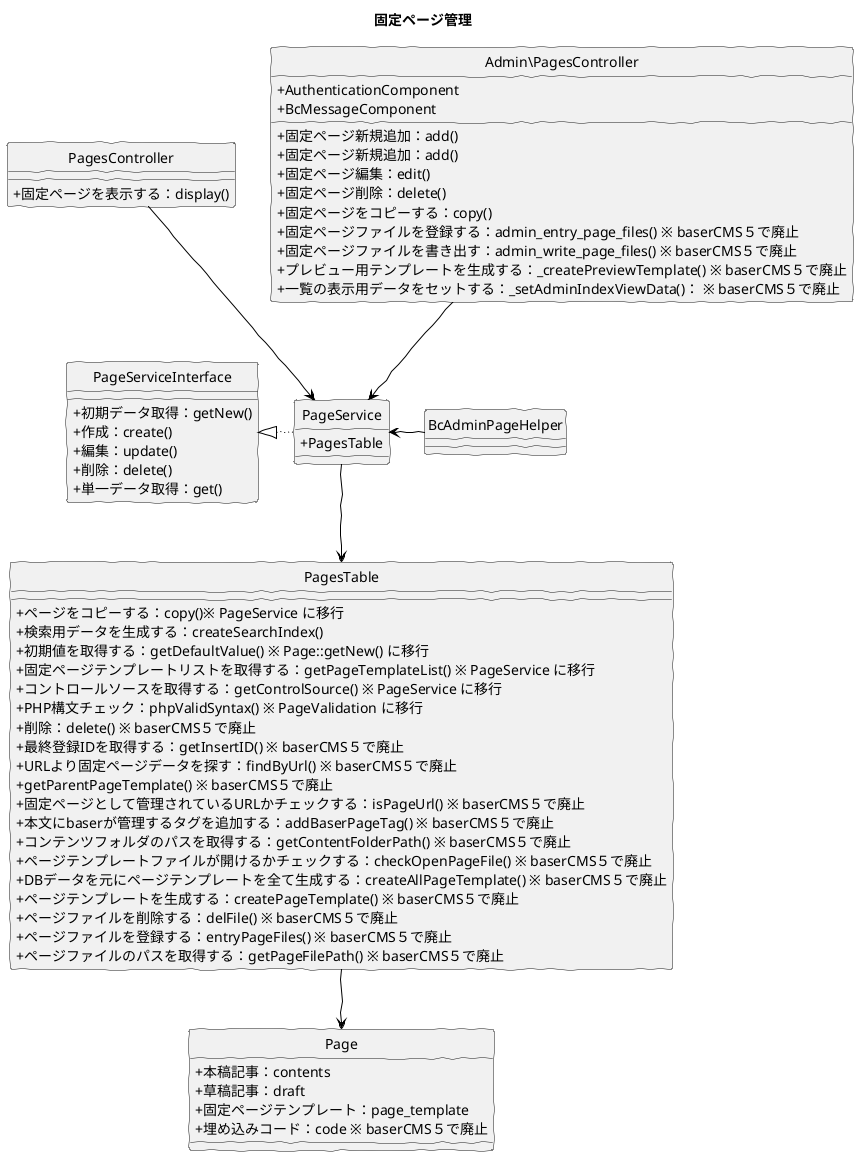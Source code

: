 @startuml
skinparam handwritten true
hide circle
skinparam classAttributeIconSize 0

title 固定ページ管理

class PagesController {
  + 固定ページを表示する：display()
}

class Admin\PagesController {
  + AuthenticationComponent
  + BcMessageComponent
  + 固定ページ新規追加：add() 
  + 固定ページ新規追加：add()
  + 固定ページ編集：edit()
  + 固定ページ削除：delete()
  + 固定ページをコピーする：copy()
  + 固定ページファイルを登録する：admin_entry_page_files() ※ baserCMS５で廃止
  + 固定ページファイルを書き出す：admin_write_page_files() ※ baserCMS５で廃止
  + プレビュー用テンプレートを生成する：_createPreviewTemplate() ※ baserCMS５で廃止
  + 一覧の表示用データをセットする：_setAdminIndexViewData()： ※ baserCMS５で廃止
}

class BcAdminPageHelper {
}

class PageService {
  + PagesTable
}

class PageServiceInterface {
  + 初期データ取得：getNew()
  + 作成：create()
  + 編集：update()
  + 削除：delete()
  + 単一データ取得：get()
}

class PagesTable {
	+ ページをコピーする：copy()※ PageService に移行
	+ 検索用データを生成する：createSearchIndex()
	+ 初期値を取得する：getDefaultValue() ※ Page::getNew() に移行
	+ 固定ページテンプレートリストを取得する：getPageTemplateList() ※ PageService に移行
	+ コントロールソースを取得する：getControlSource() ※ PageService に移行
	+ PHP構文チェック：phpValidSyntax() ※ PageValidation に移行
	+ 削除：delete() ※ baserCMS５で廃止
	+ 最終登録IDを取得する：getInsertID() ※ baserCMS５で廃止
	+ URLより固定ページデータを探す：findByUrl() ※ baserCMS５で廃止
	+ getParentPageTemplate() ※ baserCMS５で廃止
	+ 固定ページとして管理されているURLかチェックする：isPageUrl() ※ baserCMS５で廃止
	+ 本文にbaserが管理するタグを追加する：addBaserPageTag() ※ baserCMS５で廃止
	+ コンテンツフォルダのパスを取得する：getContentFolderPath() ※ baserCMS５で廃止
	+ ページテンプレートファイルが開けるかチェックする：checkOpenPageFile() ※ baserCMS５で廃止
	+ DBデータを元にページテンプレートを全て生成する：createAllPageTemplate() ※ baserCMS５で廃止
	+ ページテンプレートを生成する：createPageTemplate() ※ baserCMS５で廃止
	+ ページファイルを削除する：delFile() ※ baserCMS５で廃止
	+ ページファイルを登録する：entryPageFiles() ※ baserCMS５で廃止
	+ ページファイルのパスを取得する：getPageFilePath() ※ baserCMS５で廃止
}

class Page {
   + 本稿記事：contents
   + 草稿記事：draft
   + 固定ページテンプレート：page_template
   + 埋め込みコード：code ※ baserCMS５で廃止
}

Admin\PagesController -down[#Black]-> PageService
PagesController -down[#Black]-> PageService
BcAdminPageHelper -left[#Black]-> PageService
PageService -down[#Black]-> PagesTable
PageService -left[dotted,#Black]-|> PageServiceInterface
PagesTable -down[#Black]-> Page

@enduml
